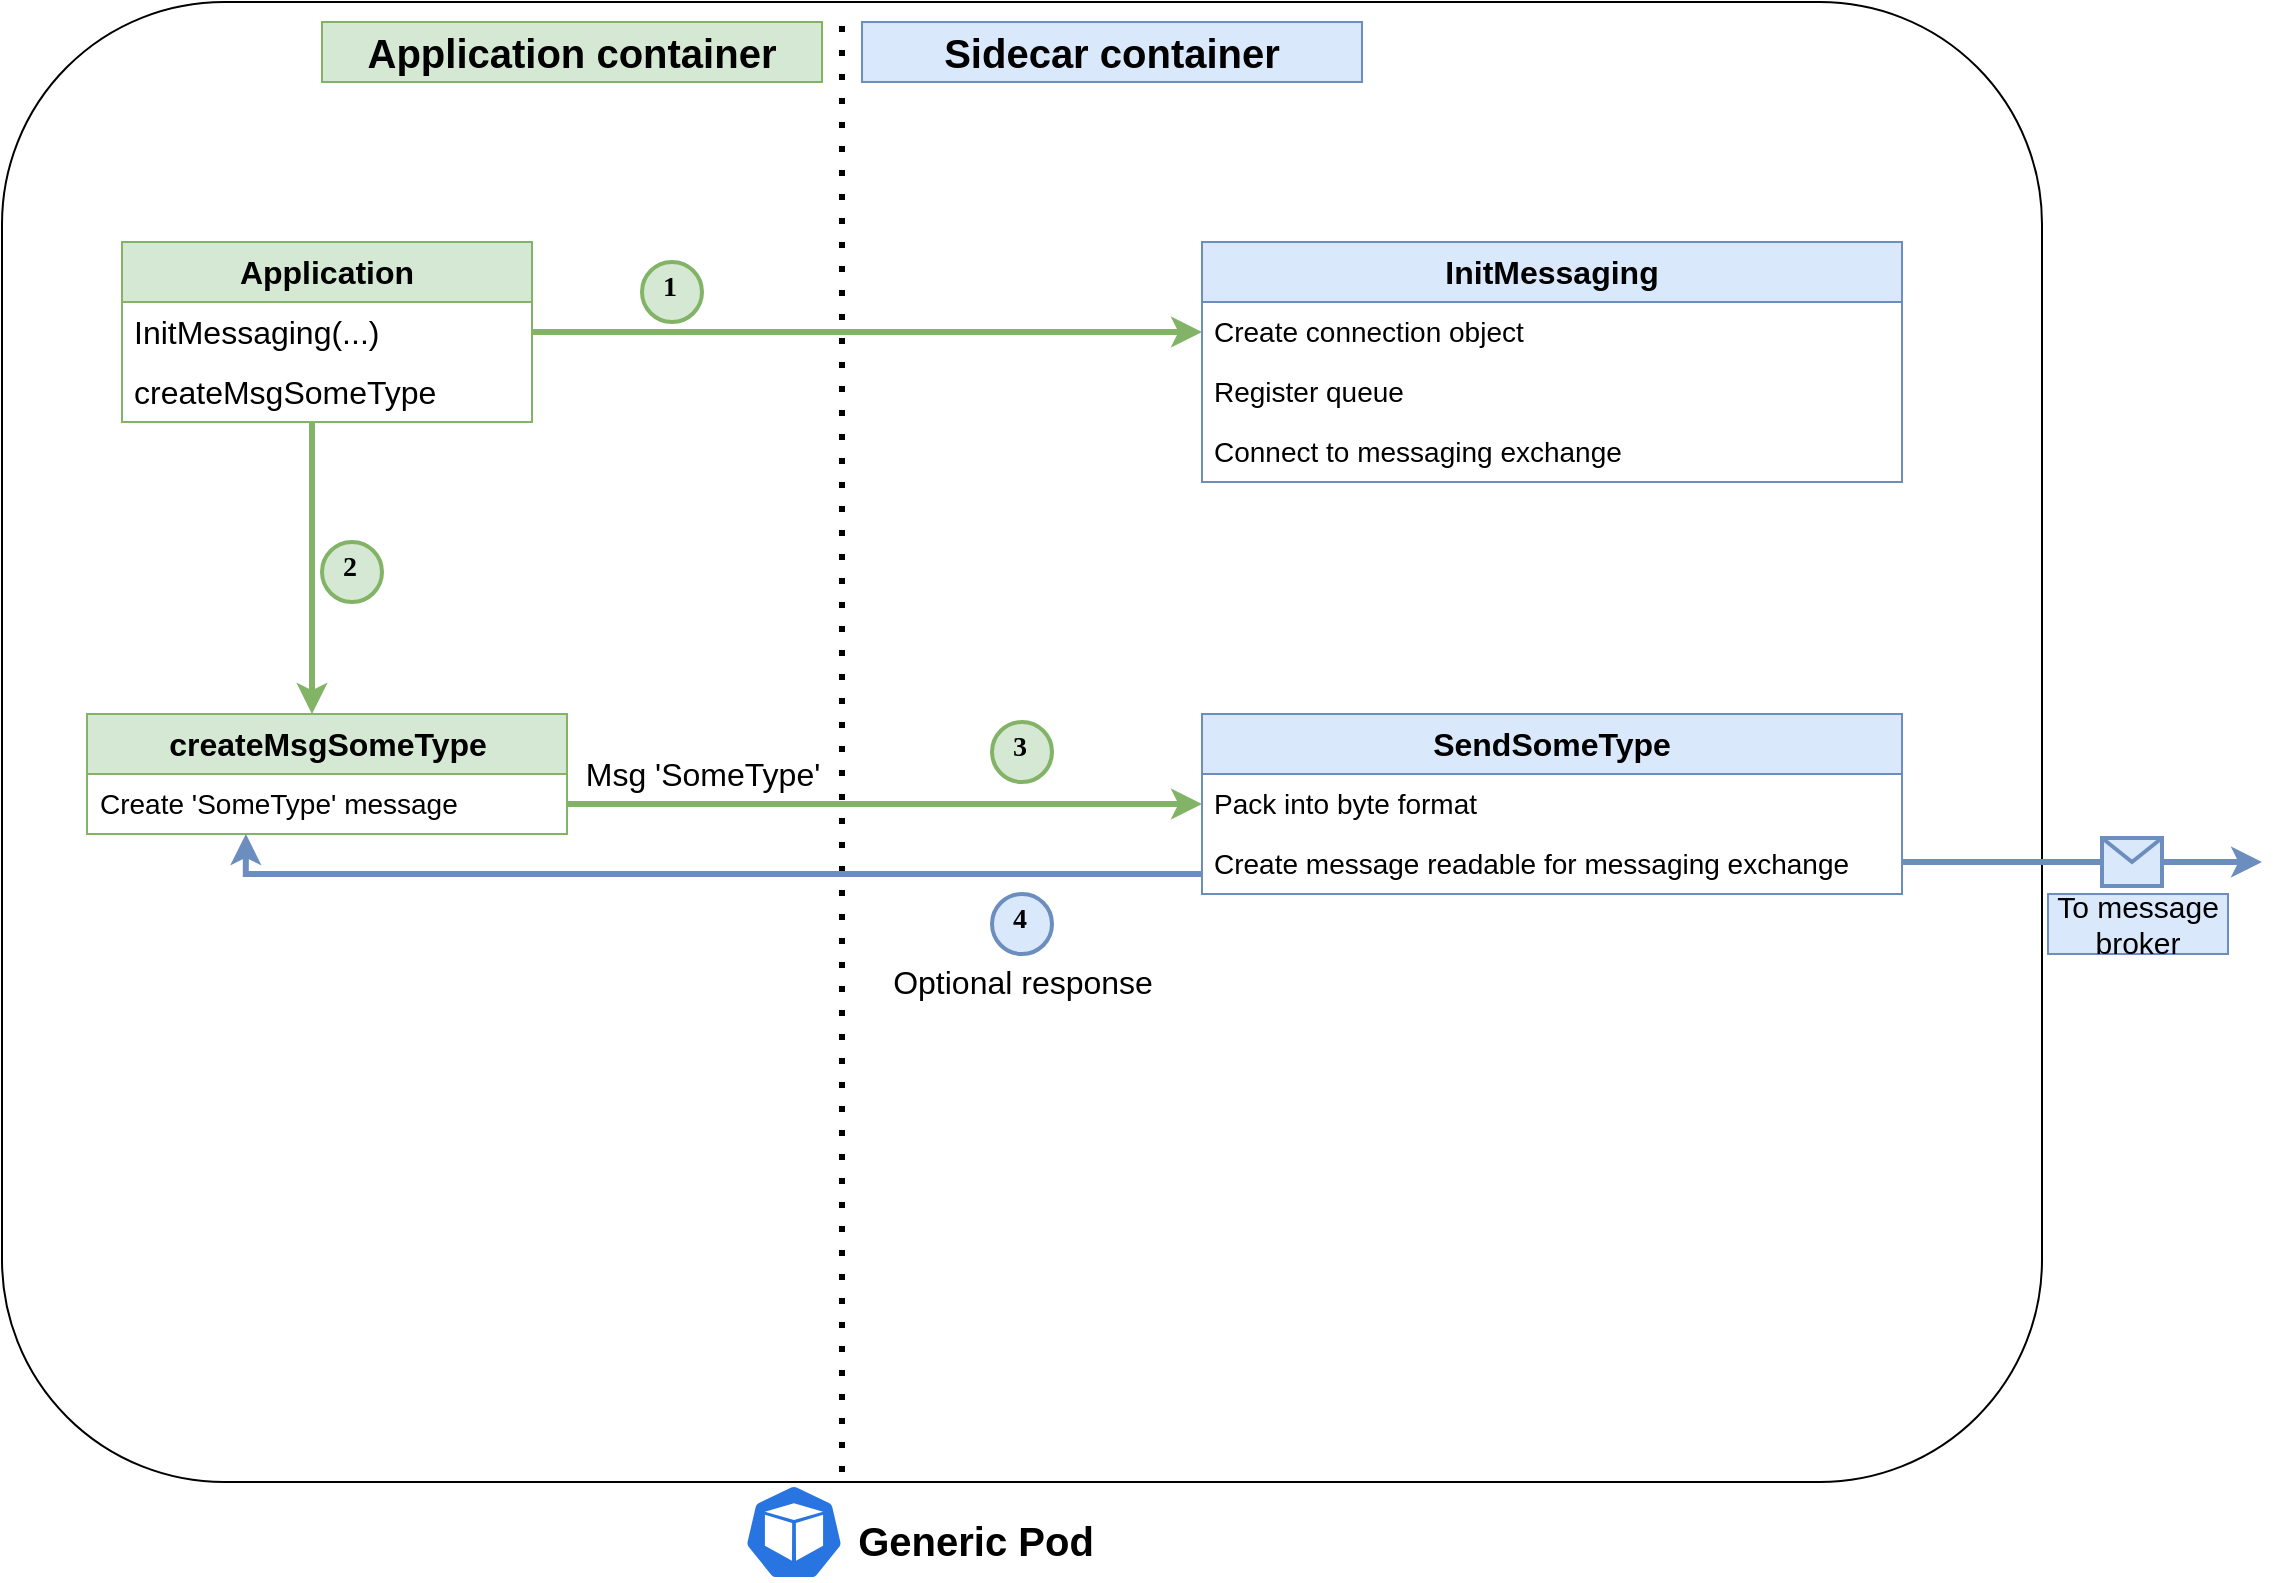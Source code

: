 <mxfile version="21.6.1" type="device">
  <diagram name="Page-1" id="0fY4fIKSZo-GE6OCrPNR">
    <mxGraphModel dx="1867" dy="1425" grid="1" gridSize="10" guides="1" tooltips="1" connect="1" arrows="1" fold="1" page="1" pageScale="1" pageWidth="1169" pageHeight="827" math="0" shadow="0">
      <root>
        <mxCell id="0" />
        <mxCell id="1" parent="0" />
        <mxCell id="vn9ZUetdtOLam17VPIby-39" value="" style="rounded=1;whiteSpace=wrap;html=1;" parent="1" vertex="1">
          <mxGeometry x="10" width="1020" height="740" as="geometry" />
        </mxCell>
        <mxCell id="vn9ZUetdtOLam17VPIby-8" value="&lt;b style=&quot;border-color: var(--border-color); font-size: 16px;&quot;&gt;Application&lt;/b&gt;" style="swimlane;fontStyle=0;childLayout=stackLayout;horizontal=1;startSize=30;horizontalStack=0;resizeParent=1;resizeParentMax=0;resizeLast=0;collapsible=1;marginBottom=0;whiteSpace=wrap;html=1;fontSize=16;fillColor=#d5e8d4;strokeColor=#82b366;" parent="1" vertex="1">
          <mxGeometry x="70" y="120" width="205" height="90" as="geometry">
            <mxRectangle x="370" y="354" width="140" height="30" as="alternateBounds" />
          </mxGeometry>
        </mxCell>
        <mxCell id="vn9ZUetdtOLam17VPIby-9" value="&lt;span style=&quot;border-color: var(--border-color); font-size: 12px; text-align: center;&quot;&gt;&lt;font style=&quot;border-color: var(--border-color); font-size: 16px;&quot;&gt;InitMessaging&lt;/font&gt;&lt;/span&gt;(...)" style="text;strokeColor=none;fillColor=none;align=left;verticalAlign=middle;spacingLeft=4;spacingRight=4;overflow=hidden;points=[[0,0.5],[1,0.5]];portConstraint=eastwest;rotatable=0;whiteSpace=wrap;html=1;fontSize=16;" parent="vn9ZUetdtOLam17VPIby-8" vertex="1">
          <mxGeometry y="30" width="205" height="30" as="geometry" />
        </mxCell>
        <mxCell id="vn9ZUetdtOLam17VPIby-10" value="createMsgSomeType" style="text;strokeColor=none;fillColor=none;align=left;verticalAlign=middle;spacingLeft=4;spacingRight=4;overflow=hidden;points=[[0,0.5],[1,0.5]];portConstraint=eastwest;rotatable=0;whiteSpace=wrap;html=1;fontSize=16;" parent="vn9ZUetdtOLam17VPIby-8" vertex="1">
          <mxGeometry y="60" width="205" height="30" as="geometry" />
        </mxCell>
        <mxCell id="vn9ZUetdtOLam17VPIby-12" value="&lt;b style=&quot;border-color: var(--border-color);&quot;&gt;&lt;font style=&quot;border-color: var(--border-color); font-size: 16px;&quot;&gt;InitMessaging&lt;/font&gt;&lt;/b&gt;" style="swimlane;fontStyle=0;childLayout=stackLayout;horizontal=1;startSize=30;horizontalStack=0;resizeParent=1;resizeParentMax=0;resizeLast=0;collapsible=1;marginBottom=0;whiteSpace=wrap;html=1;fillColor=#dae8fc;strokeColor=#6c8ebf;" parent="1" vertex="1">
          <mxGeometry x="610" y="120" width="350" height="120" as="geometry" />
        </mxCell>
        <mxCell id="vn9ZUetdtOLam17VPIby-13" value="Create connection object" style="text;strokeColor=none;fillColor=none;align=left;verticalAlign=middle;spacingLeft=4;spacingRight=4;overflow=hidden;points=[[0,0.5],[1,0.5]];portConstraint=eastwest;rotatable=0;whiteSpace=wrap;html=1;fontSize=14;" parent="vn9ZUetdtOLam17VPIby-12" vertex="1">
          <mxGeometry y="30" width="350" height="30" as="geometry" />
        </mxCell>
        <mxCell id="vn9ZUetdtOLam17VPIby-14" value="Register queue" style="text;strokeColor=none;fillColor=none;align=left;verticalAlign=middle;spacingLeft=4;spacingRight=4;overflow=hidden;points=[[0,0.5],[1,0.5]];portConstraint=eastwest;rotatable=0;whiteSpace=wrap;html=1;fontSize=14;" parent="vn9ZUetdtOLam17VPIby-12" vertex="1">
          <mxGeometry y="60" width="350" height="30" as="geometry" />
        </mxCell>
        <mxCell id="vn9ZUetdtOLam17VPIby-15" value="Connect to messaging exchange" style="text;strokeColor=none;fillColor=none;align=left;verticalAlign=middle;spacingLeft=4;spacingRight=4;overflow=hidden;points=[[0,0.5],[1,0.5]];portConstraint=eastwest;rotatable=0;whiteSpace=wrap;html=1;fontSize=14;" parent="vn9ZUetdtOLam17VPIby-12" vertex="1">
          <mxGeometry y="90" width="350" height="30" as="geometry" />
        </mxCell>
        <mxCell id="vn9ZUetdtOLam17VPIby-16" style="edgeStyle=orthogonalEdgeStyle;rounded=0;orthogonalLoop=1;jettySize=auto;html=1;fillColor=#d5e8d4;strokeColor=#82b366;strokeWidth=3;" parent="1" source="vn9ZUetdtOLam17VPIby-9" target="vn9ZUetdtOLam17VPIby-13" edge="1">
          <mxGeometry relative="1" as="geometry" />
        </mxCell>
        <mxCell id="vn9ZUetdtOLam17VPIby-17" value="&lt;b style=&quot;border-color: var(--border-color); font-size: 16px;&quot;&gt;SendSomeType&lt;/b&gt;" style="swimlane;fontStyle=0;childLayout=stackLayout;horizontal=1;startSize=30;horizontalStack=0;resizeParent=1;resizeParentMax=0;resizeLast=0;collapsible=1;marginBottom=0;whiteSpace=wrap;html=1;fillColor=#dae8fc;strokeColor=#6c8ebf;" parent="1" vertex="1">
          <mxGeometry x="610" y="356" width="350" height="90" as="geometry" />
        </mxCell>
        <mxCell id="vn9ZUetdtOLam17VPIby-18" value="Pack into byte format" style="text;strokeColor=none;fillColor=none;align=left;verticalAlign=middle;spacingLeft=4;spacingRight=4;overflow=hidden;points=[[0,0.5],[1,0.5]];portConstraint=eastwest;rotatable=0;whiteSpace=wrap;html=1;fontSize=14;" parent="vn9ZUetdtOLam17VPIby-17" vertex="1">
          <mxGeometry y="30" width="350" height="30" as="geometry" />
        </mxCell>
        <mxCell id="vn9ZUetdtOLam17VPIby-19" value="Create message readable for messaging exchange" style="text;strokeColor=none;fillColor=none;align=left;verticalAlign=middle;spacingLeft=4;spacingRight=4;overflow=hidden;points=[[0,0.5],[1,0.5]];portConstraint=eastwest;rotatable=0;whiteSpace=wrap;html=1;fontSize=14;" parent="vn9ZUetdtOLam17VPIby-17" vertex="1">
          <mxGeometry y="60" width="350" height="30" as="geometry" />
        </mxCell>
        <mxCell id="vn9ZUetdtOLam17VPIby-21" style="edgeStyle=orthogonalEdgeStyle;rounded=0;orthogonalLoop=1;jettySize=auto;html=1;strokeWidth=3;fillColor=#d5e8d4;strokeColor=#82b366;exitX=1;exitY=0.5;exitDx=0;exitDy=0;" parent="1" source="vn9ZUetdtOLam17VPIby-34" target="vn9ZUetdtOLam17VPIby-17" edge="1">
          <mxGeometry relative="1" as="geometry" />
        </mxCell>
        <mxCell id="vn9ZUetdtOLam17VPIby-22" value="&lt;font style=&quot;font-size: 16px;&quot;&gt;Msg &#39;SomeType&#39;&lt;/font&gt;" style="edgeLabel;html=1;align=center;verticalAlign=middle;resizable=0;points=[];" parent="vn9ZUetdtOLam17VPIby-21" vertex="1" connectable="0">
          <mxGeometry x="0.296" relative="1" as="geometry">
            <mxPoint x="-138" y="-15" as="offset" />
          </mxGeometry>
        </mxCell>
        <mxCell id="vn9ZUetdtOLam17VPIby-33" value="&lt;b&gt;&lt;font style=&quot;font-size: 16px;&quot;&gt;createMsgSomeType&lt;/font&gt;&lt;/b&gt;" style="swimlane;fontStyle=0;childLayout=stackLayout;horizontal=1;startSize=30;horizontalStack=0;resizeParent=1;resizeParentMax=0;resizeLast=0;collapsible=1;marginBottom=0;whiteSpace=wrap;html=1;fillColor=#d5e8d4;strokeColor=#82b366;" parent="1" vertex="1">
          <mxGeometry x="52.5" y="356" width="240" height="60" as="geometry">
            <mxRectangle x="370" y="354" width="140" height="30" as="alternateBounds" />
          </mxGeometry>
        </mxCell>
        <mxCell id="vn9ZUetdtOLam17VPIby-34" value="Create &#39;SomeType&#39; message&amp;nbsp;" style="text;strokeColor=none;fillColor=none;align=left;verticalAlign=middle;spacingLeft=4;spacingRight=4;overflow=hidden;points=[[0,0.5],[1,0.5]];portConstraint=eastwest;rotatable=0;whiteSpace=wrap;html=1;fontSize=14;" parent="vn9ZUetdtOLam17VPIby-33" vertex="1">
          <mxGeometry y="30" width="240" height="30" as="geometry" />
        </mxCell>
        <mxCell id="vn9ZUetdtOLam17VPIby-38" value="" style="endArrow=none;dashed=1;html=1;dashPattern=1 3;strokeWidth=3;rounded=0;" parent="1" edge="1">
          <mxGeometry width="50" height="50" relative="1" as="geometry">
            <mxPoint x="430" y="735" as="sourcePoint" />
            <mxPoint x="430" y="5" as="targetPoint" />
          </mxGeometry>
        </mxCell>
        <mxCell id="vn9ZUetdtOLam17VPIby-41" value="&lt;b&gt;&lt;font style=&quot;font-size: 20px;&quot;&gt;Generic Pod&lt;/font&gt;&lt;/b&gt;" style="text;html=1;strokeColor=none;fillColor=none;align=center;verticalAlign=middle;whiteSpace=wrap;rounded=0;" parent="1" vertex="1">
          <mxGeometry x="427" y="754" width="140" height="30" as="geometry" />
        </mxCell>
        <mxCell id="vn9ZUetdtOLam17VPIby-42" value="&lt;b&gt;&lt;font style=&quot;font-size: 20px;&quot;&gt;Application container&lt;/font&gt;&lt;/b&gt;" style="text;html=1;strokeColor=#82b366;fillColor=#d5e8d4;align=center;verticalAlign=middle;whiteSpace=wrap;rounded=0;" parent="1" vertex="1">
          <mxGeometry x="170" y="10" width="250" height="30" as="geometry" />
        </mxCell>
        <mxCell id="vn9ZUetdtOLam17VPIby-43" value="&lt;b&gt;&lt;font style=&quot;font-size: 20px;&quot;&gt;Sidecar container&lt;/font&gt;&lt;/b&gt;" style="text;html=1;strokeColor=#6c8ebf;fillColor=#dae8fc;align=center;verticalAlign=middle;whiteSpace=wrap;rounded=0;" parent="1" vertex="1">
          <mxGeometry x="440" y="10" width="250" height="30" as="geometry" />
        </mxCell>
        <mxCell id="vn9ZUetdtOLam17VPIby-52" style="edgeStyle=orthogonalEdgeStyle;rounded=0;orthogonalLoop=1;jettySize=auto;html=1;fillColor=#d5e8d4;strokeColor=#82b366;strokeWidth=3;" parent="1" source="vn9ZUetdtOLam17VPIby-10" target="vn9ZUetdtOLam17VPIby-33" edge="1">
          <mxGeometry relative="1" as="geometry">
            <Array as="points">
              <mxPoint x="165" y="290" />
              <mxPoint x="165" y="290" />
            </Array>
          </mxGeometry>
        </mxCell>
        <mxCell id="vn9ZUetdtOLam17VPIby-55" value="&lt;b&gt;1&lt;/b&gt;" style="ellipse;whiteSpace=wrap;html=1;aspect=fixed;strokeWidth=2;fontFamily=Tahoma;spacingBottom=4;spacingRight=2;strokeColor=#82b366;fontSize=14;fillColor=#d5e8d4;" parent="1" vertex="1">
          <mxGeometry x="330" y="130" width="30" height="30" as="geometry" />
        </mxCell>
        <mxCell id="vn9ZUetdtOLam17VPIby-56" value="" style="sketch=0;html=1;dashed=0;whitespace=wrap;fillColor=#2875E2;strokeColor=#ffffff;points=[[0.005,0.63,0],[0.1,0.2,0],[0.9,0.2,0],[0.5,0,0],[0.995,0.63,0],[0.72,0.99,0],[0.5,1,0],[0.28,0.99,0]];verticalLabelPosition=bottom;align=center;verticalAlign=top;shape=mxgraph.kubernetes.icon;prIcon=pod" parent="1" vertex="1">
          <mxGeometry x="381" y="741" width="50" height="48" as="geometry" />
        </mxCell>
        <mxCell id="vn9ZUetdtOLam17VPIby-59" value="&lt;b&gt;3&lt;/b&gt;" style="ellipse;whiteSpace=wrap;html=1;aspect=fixed;strokeWidth=2;fontFamily=Tahoma;spacingBottom=4;spacingRight=2;strokeColor=#82b366;fontSize=14;fillColor=#d5e8d4;" parent="1" vertex="1">
          <mxGeometry x="505" y="360" width="30" height="30" as="geometry" />
        </mxCell>
        <mxCell id="vn9ZUetdtOLam17VPIby-61" value="&lt;b&gt;4&lt;/b&gt;" style="ellipse;whiteSpace=wrap;html=1;aspect=fixed;strokeWidth=2;fontFamily=Tahoma;spacingBottom=4;spacingRight=2;strokeColor=#6c8ebf;fontSize=14;fillColor=#dae8fc;" parent="1" vertex="1">
          <mxGeometry x="505" y="446" width="30" height="30" as="geometry" />
        </mxCell>
        <mxCell id="vn9ZUetdtOLam17VPIby-62" value="&lt;b&gt;2&lt;/b&gt;" style="ellipse;whiteSpace=wrap;html=1;aspect=fixed;strokeWidth=2;fontFamily=Tahoma;spacingBottom=4;spacingRight=2;strokeColor=#82b366;fontSize=14;fillColor=#d5e8d4;" parent="1" vertex="1">
          <mxGeometry x="170" y="270" width="30" height="30" as="geometry" />
        </mxCell>
        <mxCell id="QwhQNXQZAek7P_7ofzPx-1" value="" style="endArrow=classic;html=1;rounded=0;strokeWidth=3;fillColor=#dae8fc;strokeColor=#6c8ebf;" edge="1" parent="1">
          <mxGeometry relative="1" as="geometry">
            <mxPoint x="960" y="430" as="sourcePoint" />
            <mxPoint x="1140" y="430" as="targetPoint" />
          </mxGeometry>
        </mxCell>
        <mxCell id="QwhQNXQZAek7P_7ofzPx-2" value="" style="shape=message;html=1;outlineConnect=0;fillColor=#dae8fc;strokeColor=#6c8ebf;strokeWidth=2;" vertex="1" parent="QwhQNXQZAek7P_7ofzPx-1">
          <mxGeometry width="30" height="24" relative="1" as="geometry">
            <mxPoint x="10" y="-12" as="offset" />
          </mxGeometry>
        </mxCell>
        <mxCell id="QwhQNXQZAek7P_7ofzPx-3" value="To message &lt;br style=&quot;font-size: 15px;&quot;&gt;broker" style="text;html=1;strokeColor=#6c8ebf;fillColor=#dae8fc;align=center;verticalAlign=middle;whiteSpace=wrap;rounded=0;strokeWidth=1;fontSize=15;" vertex="1" parent="1">
          <mxGeometry x="1033" y="446" width="90" height="30" as="geometry" />
        </mxCell>
        <mxCell id="QwhQNXQZAek7P_7ofzPx-4" style="edgeStyle=orthogonalEdgeStyle;rounded=0;orthogonalLoop=1;jettySize=auto;html=1;entryX=0.331;entryY=1;entryDx=0;entryDy=0;entryPerimeter=0;strokeWidth=3;fillColor=#dae8fc;strokeColor=#6c8ebf;" edge="1" parent="1" source="vn9ZUetdtOLam17VPIby-19" target="vn9ZUetdtOLam17VPIby-34">
          <mxGeometry relative="1" as="geometry">
            <Array as="points">
              <mxPoint x="132" y="436" />
            </Array>
          </mxGeometry>
        </mxCell>
        <mxCell id="QwhQNXQZAek7P_7ofzPx-6" value="&lt;font style=&quot;font-size: 16px;&quot;&gt;Optional response&lt;/font&gt;" style="edgeLabel;html=1;align=center;verticalAlign=middle;resizable=0;points=[];" vertex="1" connectable="0" parent="1">
          <mxGeometry x="520" y="490" as="geometry" />
        </mxCell>
      </root>
    </mxGraphModel>
  </diagram>
</mxfile>

